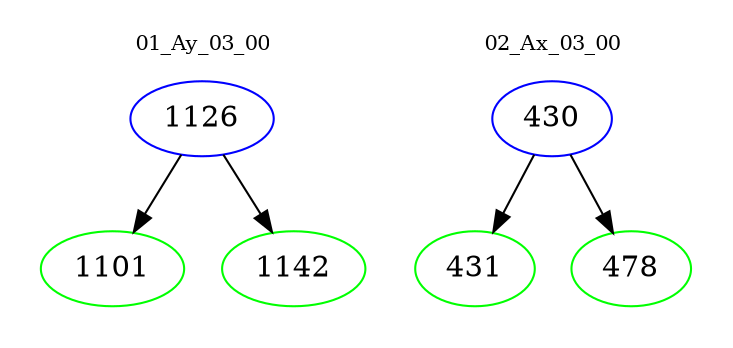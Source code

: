 digraph{
subgraph cluster_0 {
color = white
label = "01_Ay_03_00";
fontsize=10;
T0_1126 [label="1126", color="blue"]
T0_1126 -> T0_1101 [color="black"]
T0_1101 [label="1101", color="green"]
T0_1126 -> T0_1142 [color="black"]
T0_1142 [label="1142", color="green"]
}
subgraph cluster_1 {
color = white
label = "02_Ax_03_00";
fontsize=10;
T1_430 [label="430", color="blue"]
T1_430 -> T1_431 [color="black"]
T1_431 [label="431", color="green"]
T1_430 -> T1_478 [color="black"]
T1_478 [label="478", color="green"]
}
}
